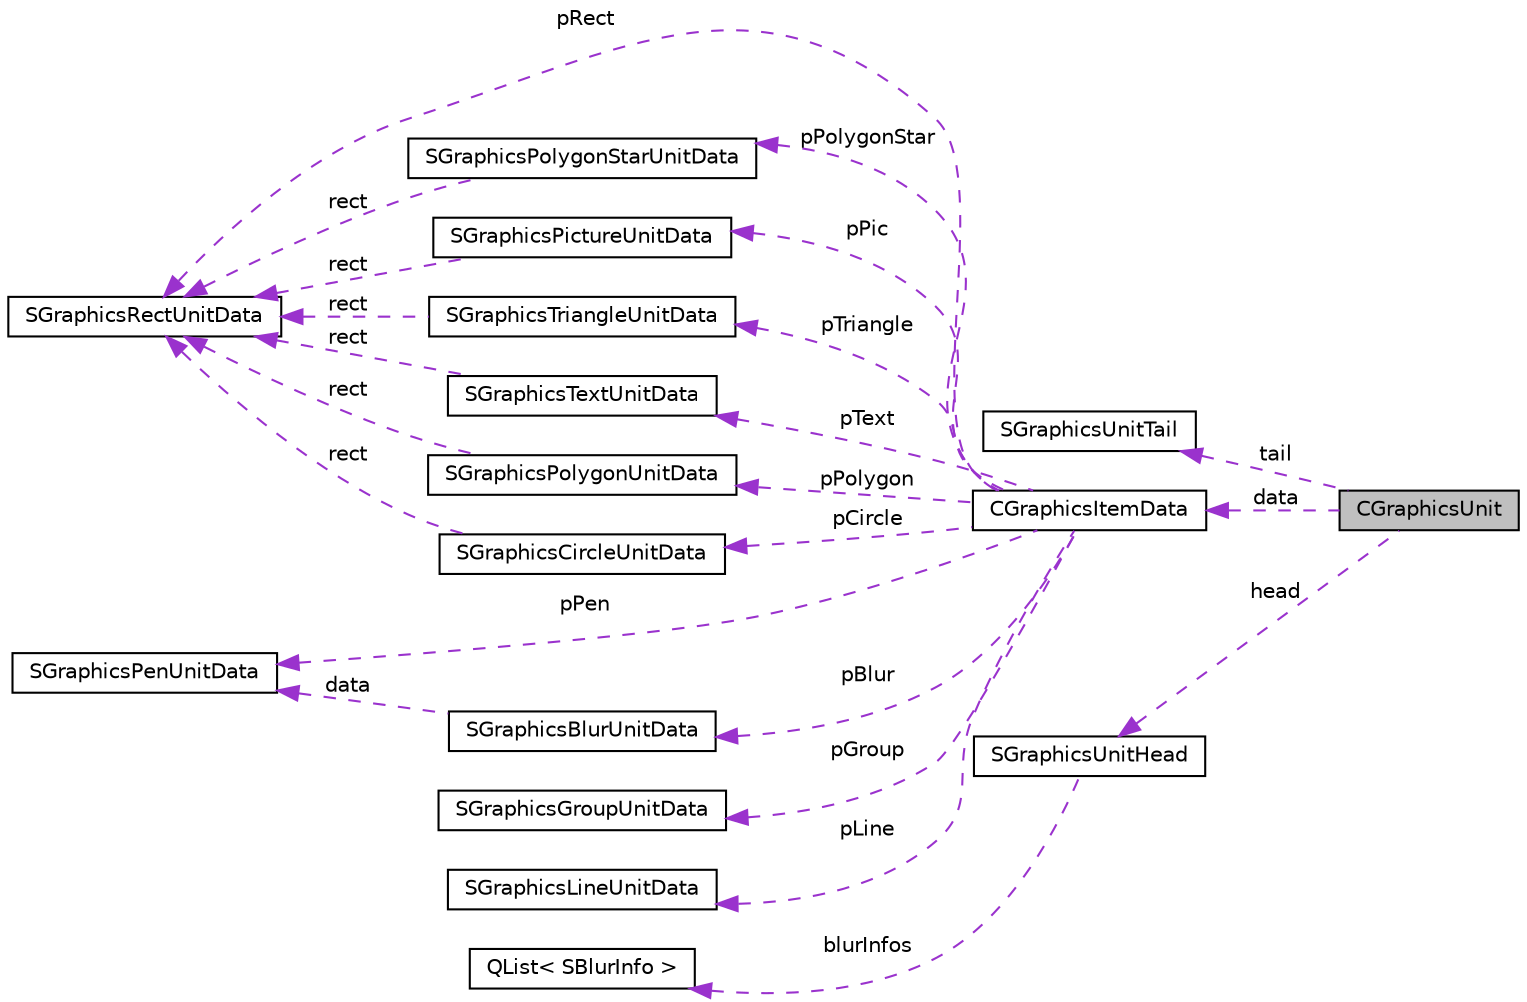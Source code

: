 digraph "CGraphicsUnit"
{
  edge [fontname="Helvetica",fontsize="10",labelfontname="Helvetica",labelfontsize="10"];
  node [fontname="Helvetica",fontsize="10",shape=record];
  rankdir="LR";
  Node1 [label="CGraphicsUnit",height=0.2,width=0.4,color="black", fillcolor="grey75", style="filled", fontcolor="black"];
  Node2 -> Node1 [dir="back",color="darkorchid3",fontsize="10",style="dashed",label=" tail" ,fontname="Helvetica"];
  Node2 [label="SGraphicsUnitTail",height=0.2,width=0.4,color="black", fillcolor="white", style="filled",URL="$struct_s_graphics_unit_tail.html"];
  Node3 -> Node1 [dir="back",color="darkorchid3",fontsize="10",style="dashed",label=" data" ,fontname="Helvetica"];
  Node3 [label="CGraphicsItemData",height=0.2,width=0.4,color="black", fillcolor="white", style="filled",URL="$union_c_graphics_item_data.html"];
  Node4 -> Node3 [dir="back",color="darkorchid3",fontsize="10",style="dashed",label=" pRect" ,fontname="Helvetica"];
  Node4 [label="SGraphicsRectUnitData",height=0.2,width=0.4,color="black", fillcolor="white", style="filled",URL="$struct_s_graphics_rect_unit_data.html"];
  Node5 -> Node3 [dir="back",color="darkorchid3",fontsize="10",style="dashed",label=" pPolygonStar" ,fontname="Helvetica"];
  Node5 [label="SGraphicsPolygonStarUnitData",height=0.2,width=0.4,color="black", fillcolor="white", style="filled",URL="$struct_s_graphics_polygon_star_unit_data.html"];
  Node4 -> Node5 [dir="back",color="darkorchid3",fontsize="10",style="dashed",label=" rect" ,fontname="Helvetica"];
  Node6 -> Node3 [dir="back",color="darkorchid3",fontsize="10",style="dashed",label=" pBlur" ,fontname="Helvetica"];
  Node6 [label="SGraphicsBlurUnitData",height=0.2,width=0.4,color="black", fillcolor="white", style="filled",URL="$struct_s_graphics_blur_unit_data.html"];
  Node7 -> Node6 [dir="back",color="darkorchid3",fontsize="10",style="dashed",label=" data" ,fontname="Helvetica"];
  Node7 [label="SGraphicsPenUnitData",height=0.2,width=0.4,color="black", fillcolor="white", style="filled",URL="$struct_s_graphics_pen_unit_data.html"];
  Node8 -> Node3 [dir="back",color="darkorchid3",fontsize="10",style="dashed",label=" pPic" ,fontname="Helvetica"];
  Node8 [label="SGraphicsPictureUnitData",height=0.2,width=0.4,color="black", fillcolor="white", style="filled",URL="$struct_s_graphics_picture_unit_data.html"];
  Node4 -> Node8 [dir="back",color="darkorchid3",fontsize="10",style="dashed",label=" rect" ,fontname="Helvetica"];
  Node7 -> Node3 [dir="back",color="darkorchid3",fontsize="10",style="dashed",label=" pPen" ,fontname="Helvetica"];
  Node9 -> Node3 [dir="back",color="darkorchid3",fontsize="10",style="dashed",label=" pTriangle" ,fontname="Helvetica"];
  Node9 [label="SGraphicsTriangleUnitData",height=0.2,width=0.4,color="black", fillcolor="white", style="filled",URL="$struct_s_graphics_triangle_unit_data.html"];
  Node4 -> Node9 [dir="back",color="darkorchid3",fontsize="10",style="dashed",label=" rect" ,fontname="Helvetica"];
  Node10 -> Node3 [dir="back",color="darkorchid3",fontsize="10",style="dashed",label=" pGroup" ,fontname="Helvetica"];
  Node10 [label="SGraphicsGroupUnitData",height=0.2,width=0.4,color="black", fillcolor="white", style="filled",URL="$struct_s_graphics_group_unit_data.html"];
  Node11 -> Node3 [dir="back",color="darkorchid3",fontsize="10",style="dashed",label=" pText" ,fontname="Helvetica"];
  Node11 [label="SGraphicsTextUnitData",height=0.2,width=0.4,color="black", fillcolor="white", style="filled",URL="$struct_s_graphics_text_unit_data.html"];
  Node4 -> Node11 [dir="back",color="darkorchid3",fontsize="10",style="dashed",label=" rect" ,fontname="Helvetica"];
  Node12 -> Node3 [dir="back",color="darkorchid3",fontsize="10",style="dashed",label=" pPolygon" ,fontname="Helvetica"];
  Node12 [label="SGraphicsPolygonUnitData",height=0.2,width=0.4,color="black", fillcolor="white", style="filled",URL="$struct_s_graphics_polygon_unit_data.html"];
  Node4 -> Node12 [dir="back",color="darkorchid3",fontsize="10",style="dashed",label=" rect" ,fontname="Helvetica"];
  Node13 -> Node3 [dir="back",color="darkorchid3",fontsize="10",style="dashed",label=" pCircle" ,fontname="Helvetica"];
  Node13 [label="SGraphicsCircleUnitData",height=0.2,width=0.4,color="black", fillcolor="white", style="filled",URL="$struct_s_graphics_circle_unit_data.html"];
  Node4 -> Node13 [dir="back",color="darkorchid3",fontsize="10",style="dashed",label=" rect" ,fontname="Helvetica"];
  Node14 -> Node3 [dir="back",color="darkorchid3",fontsize="10",style="dashed",label=" pLine" ,fontname="Helvetica"];
  Node14 [label="SGraphicsLineUnitData",height=0.2,width=0.4,color="black", fillcolor="white", style="filled",URL="$struct_s_graphics_line_unit_data.html"];
  Node15 -> Node1 [dir="back",color="darkorchid3",fontsize="10",style="dashed",label=" head" ,fontname="Helvetica"];
  Node15 [label="SGraphicsUnitHead",height=0.2,width=0.4,color="black", fillcolor="white", style="filled",URL="$struct_s_graphics_unit_head.html"];
  Node16 -> Node15 [dir="back",color="darkorchid3",fontsize="10",style="dashed",label=" blurInfos" ,fontname="Helvetica"];
  Node16 [label="QList\< SBlurInfo \>",height=0.2,width=0.4,color="black", fillcolor="white", style="filled",URL="$class_q_list.html"];
}
